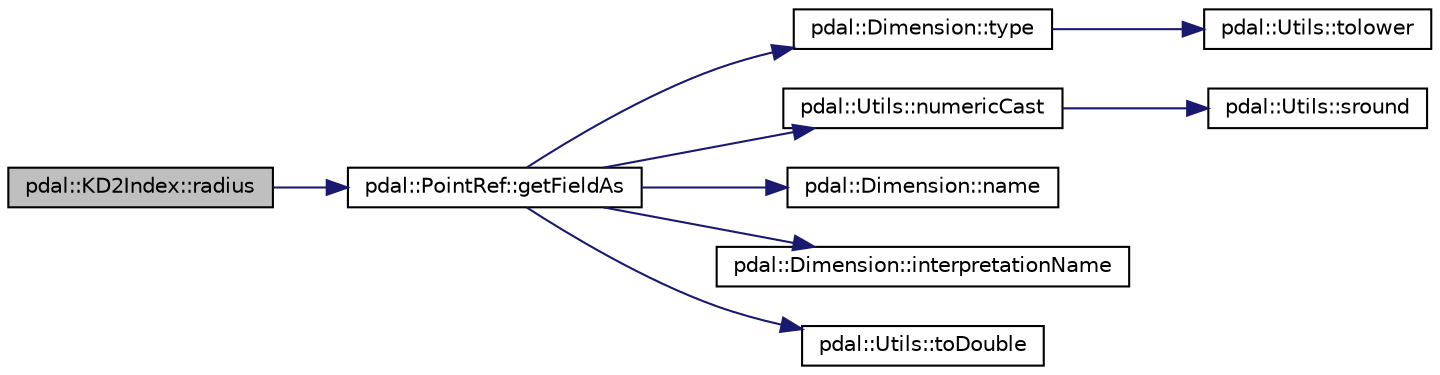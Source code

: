 digraph "pdal::KD2Index::radius"
{
  edge [fontname="Helvetica",fontsize="10",labelfontname="Helvetica",labelfontsize="10"];
  node [fontname="Helvetica",fontsize="10",shape=record];
  rankdir="LR";
  Node1 [label="pdal::KD2Index::radius",height=0.2,width=0.4,color="black", fillcolor="grey75", style="filled", fontcolor="black"];
  Node1 -> Node2 [color="midnightblue",fontsize="10",style="solid",fontname="Helvetica"];
  Node2 [label="pdal::PointRef::getFieldAs",height=0.2,width=0.4,color="black", fillcolor="white", style="filled",URL="$classpdal_1_1PointRef.html#a4038a597d11918978943e286d58cd4c5"];
  Node2 -> Node3 [color="midnightblue",fontsize="10",style="solid",fontname="Helvetica"];
  Node3 [label="pdal::Dimension::type",height=0.2,width=0.4,color="black", fillcolor="white", style="filled",URL="$namespacepdal_1_1Dimension.html#a880d689fed54aa3ded6f88c9e058c5d2"];
  Node3 -> Node4 [color="midnightblue",fontsize="10",style="solid",fontname="Helvetica"];
  Node4 [label="pdal::Utils::tolower",height=0.2,width=0.4,color="black", fillcolor="white", style="filled",URL="$namespacepdal_1_1Utils.html#a5268937cf695835e55392f752dc02cb2"];
  Node2 -> Node5 [color="midnightblue",fontsize="10",style="solid",fontname="Helvetica"];
  Node5 [label="pdal::Utils::numericCast",height=0.2,width=0.4,color="black", fillcolor="white", style="filled",URL="$namespacepdal_1_1Utils.html#a33d614ac71aa03aaa5c10a242c4d14ac"];
  Node5 -> Node6 [color="midnightblue",fontsize="10",style="solid",fontname="Helvetica"];
  Node6 [label="pdal::Utils::sround",height=0.2,width=0.4,color="black", fillcolor="white", style="filled",URL="$namespacepdal_1_1Utils.html#a06833597f1fc4287966cfa0867128e59"];
  Node2 -> Node7 [color="midnightblue",fontsize="10",style="solid",fontname="Helvetica"];
  Node7 [label="pdal::Dimension::name",height=0.2,width=0.4,color="black", fillcolor="white", style="filled",URL="$namespacepdal_1_1Dimension.html#af3176b0b7e6b4be000317846cf7c2718"];
  Node2 -> Node8 [color="midnightblue",fontsize="10",style="solid",fontname="Helvetica"];
  Node8 [label="pdal::Dimension::interpretationName",height=0.2,width=0.4,color="black", fillcolor="white", style="filled",URL="$namespacepdal_1_1Dimension.html#acc41232ae1e707d6c928ffb9a56592d3"];
  Node2 -> Node9 [color="midnightblue",fontsize="10",style="solid",fontname="Helvetica"];
  Node9 [label="pdal::Utils::toDouble",height=0.2,width=0.4,color="black", fillcolor="white", style="filled",URL="$namespacepdal_1_1Utils.html#a9b5b9ef216d7036c7cb36d219af17925"];
}
